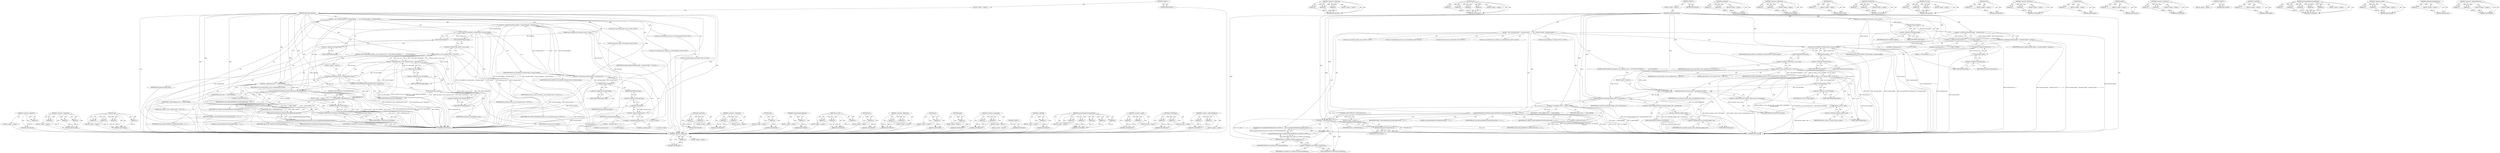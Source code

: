 digraph "&lt;operator&gt;.indirectFieldAccess" {
vulnerable_189 [label=<(METHOD,&lt;operator&gt;.addressOf)>];
vulnerable_190 [label=<(PARAM,p1)>];
vulnerable_191 [label=<(BLOCK,&lt;empty&gt;,&lt;empty&gt;)>];
vulnerable_192 [label=<(METHOD_RETURN,ANY)>];
vulnerable_135 [label=<(METHOD,&lt;operator&gt;.conditional)>];
vulnerable_136 [label=<(PARAM,p1)>];
vulnerable_137 [label=<(PARAM,p2)>];
vulnerable_138 [label=<(PARAM,p3)>];
vulnerable_139 [label=<(BLOCK,&lt;empty&gt;,&lt;empty&gt;)>];
vulnerable_140 [label=<(METHOD_RETURN,ANY)>];
vulnerable_160 [label=<(METHOD,span)>];
vulnerable_161 [label=<(PARAM,p1)>];
vulnerable_162 [label=<(PARAM,p2)>];
vulnerable_163 [label=<(PARAM,p3)>];
vulnerable_164 [label=<(PARAM,p4)>];
vulnerable_165 [label=<(BLOCK,&lt;empty&gt;,&lt;empty&gt;)>];
vulnerable_166 [label=<(METHOD_RETURN,ANY)>];
vulnerable_6 [label=<(METHOD,&lt;global&gt;)<SUB>1</SUB>>];
vulnerable_7 [label=<(BLOCK,&lt;empty&gt;,&lt;empty&gt;)<SUB>1</SUB>>];
vulnerable_8 [label=<(METHOD,SimilarToTopDomains)<SUB>1</SUB>>];
vulnerable_9 [label="<(PARAM,base::StringPiece16 hostname)<SUB>1</SUB>>"];
vulnerable_10 [label=<(BLOCK,{
  size_t hostname_length = hostname.length() ...,{
  size_t hostname_length = hostname.length() ...)<SUB>1</SUB>>];
vulnerable_11 [label="<(LOCAL,size_t hostname_length: size_t)<SUB>2</SUB>>"];
vulnerable_12 [label=<(&lt;operator&gt;.assignment,hostname_length = hostname.length() - (hostname...)<SUB>2</SUB>>];
vulnerable_13 [label=<(IDENTIFIER,hostname_length,hostname_length = hostname.length() - (hostname...)<SUB>2</SUB>>];
vulnerable_14 [label=<(&lt;operator&gt;.subtraction,hostname.length() - (hostname.back() == '.' ? 1...)<SUB>2</SUB>>];
vulnerable_15 [label=<(length,hostname.length())<SUB>2</SUB>>];
vulnerable_16 [label=<(&lt;operator&gt;.fieldAccess,hostname.length)<SUB>2</SUB>>];
vulnerable_17 [label=<(IDENTIFIER,hostname,hostname.length())<SUB>2</SUB>>];
vulnerable_18 [label=<(FIELD_IDENTIFIER,length,length)<SUB>2</SUB>>];
vulnerable_19 [label="<(&lt;operator&gt;.conditional,hostname.back() == '.' ? 1 : 0)<SUB>2</SUB>>"];
vulnerable_20 [label=<(&lt;operator&gt;.equals,hostname.back() == '.')<SUB>2</SUB>>];
vulnerable_21 [label=<(back,hostname.back())<SUB>2</SUB>>];
vulnerable_22 [label=<(&lt;operator&gt;.fieldAccess,hostname.back)<SUB>2</SUB>>];
vulnerable_23 [label=<(IDENTIFIER,hostname,hostname.back())<SUB>2</SUB>>];
vulnerable_24 [label=<(FIELD_IDENTIFIER,back,back)<SUB>2</SUB>>];
vulnerable_25 [label=<(LITERAL,'.',hostname.back() == '.')<SUB>2</SUB>>];
vulnerable_26 [label="<(LITERAL,1,hostname.back() == '.' ? 1 : 0)<SUB>2</SUB>>"];
vulnerable_27 [label="<(LITERAL,0,hostname.back() == '.' ? 1 : 0)<SUB>2</SUB>>"];
vulnerable_28 [label="<(LOCAL,icu.UnicodeString ustr_host: icu.UnicodeString)<SUB>3</SUB>>"];
vulnerable_29 [label=<(ustr_host,ustr_host(FALSE, hostname.data(), hostname_length))<SUB>3</SUB>>];
vulnerable_30 [label=<(IDENTIFIER,FALSE,ustr_host(FALSE, hostname.data(), hostname_length))<SUB>3</SUB>>];
vulnerable_31 [label=<(data,hostname.data())<SUB>3</SUB>>];
vulnerable_32 [label=<(&lt;operator&gt;.fieldAccess,hostname.data)<SUB>3</SUB>>];
vulnerable_33 [label=<(IDENTIFIER,hostname,hostname.data())<SUB>3</SUB>>];
vulnerable_34 [label=<(FIELD_IDENTIFIER,data,data)<SUB>3</SUB>>];
vulnerable_35 [label=<(IDENTIFIER,hostname_length,ustr_host(FALSE, hostname.data(), hostname_length))<SUB>3</SUB>>];
vulnerable_36 [label=<(CONTROL_STRUCTURE,IF,if (lgc_letters_n_ascii_.span(ustr_host, 0, USET_SPAN_CONTAINED) ==
       ustr_host.length()))<SUB>4</SUB>>];
vulnerable_37 [label=<(&lt;operator&gt;.equals,lgc_letters_n_ascii_.span(ustr_host, 0, USET_SP...)<SUB>4</SUB>>];
vulnerable_38 [label=<(span,lgc_letters_n_ascii_.span(ustr_host, 0, USET_SP...)<SUB>4</SUB>>];
vulnerable_39 [label=<(&lt;operator&gt;.fieldAccess,lgc_letters_n_ascii_.span)<SUB>4</SUB>>];
vulnerable_40 [label=<(IDENTIFIER,lgc_letters_n_ascii_,lgc_letters_n_ascii_.span(ustr_host, 0, USET_SP...)<SUB>4</SUB>>];
vulnerable_41 [label=<(FIELD_IDENTIFIER,span,span)<SUB>4</SUB>>];
vulnerable_42 [label=<(IDENTIFIER,ustr_host,lgc_letters_n_ascii_.span(ustr_host, 0, USET_SP...)<SUB>4</SUB>>];
vulnerable_43 [label=<(LITERAL,0,lgc_letters_n_ascii_.span(ustr_host, 0, USET_SP...)<SUB>4</SUB>>];
vulnerable_44 [label=<(IDENTIFIER,USET_SPAN_CONTAINED,lgc_letters_n_ascii_.span(ustr_host, 0, USET_SP...)<SUB>4</SUB>>];
vulnerable_45 [label=<(length,ustr_host.length())<SUB>5</SUB>>];
vulnerable_46 [label=<(&lt;operator&gt;.fieldAccess,ustr_host.length)<SUB>5</SUB>>];
vulnerable_47 [label=<(IDENTIFIER,ustr_host,ustr_host.length())<SUB>5</SUB>>];
vulnerable_48 [label=<(FIELD_IDENTIFIER,length,length)<SUB>5</SUB>>];
vulnerable_49 [label=<(BLOCK,&lt;empty&gt;,&lt;empty&gt;)<SUB>6</SUB>>];
vulnerable_50 [label=<(transliterate,transliterator_.get()-&gt;transliterate(ustr_host))<SUB>6</SUB>>];
vulnerable_51 [label=<(&lt;operator&gt;.indirectFieldAccess,transliterator_.get()-&gt;transliterate)<SUB>6</SUB>>];
vulnerable_52 [label=<(get,transliterator_.get())<SUB>6</SUB>>];
vulnerable_53 [label=<(&lt;operator&gt;.fieldAccess,transliterator_.get)<SUB>6</SUB>>];
vulnerable_54 [label=<(IDENTIFIER,transliterator_,transliterator_.get())<SUB>6</SUB>>];
vulnerable_55 [label=<(FIELD_IDENTIFIER,get,get)<SUB>6</SUB>>];
vulnerable_56 [label=<(FIELD_IDENTIFIER,transliterate,transliterate)<SUB>6</SUB>>];
vulnerable_57 [label=<(IDENTIFIER,ustr_host,transliterator_.get()-&gt;transliterate(ustr_host))<SUB>6</SUB>>];
vulnerable_58 [label="<(LOCAL,UErrorCode status: UErrorCode)<SUB>8</SUB>>"];
vulnerable_59 [label=<(&lt;operator&gt;.assignment,status = U_ZERO_ERROR)<SUB>8</SUB>>];
vulnerable_60 [label=<(IDENTIFIER,status,status = U_ZERO_ERROR)<SUB>8</SUB>>];
vulnerable_61 [label=<(IDENTIFIER,U_ZERO_ERROR,status = U_ZERO_ERROR)<SUB>8</SUB>>];
vulnerable_62 [label="<(LOCAL,icu.UnicodeString ustr_skeleton: icu.UnicodeString)<SUB>9</SUB>>"];
vulnerable_63 [label=<(uspoof_getSkeletonUnicodeString,uspoof_getSkeletonUnicodeString(checker_, 0, us...)<SUB>10</SUB>>];
vulnerable_64 [label=<(IDENTIFIER,checker_,uspoof_getSkeletonUnicodeString(checker_, 0, us...)<SUB>10</SUB>>];
vulnerable_65 [label=<(LITERAL,0,uspoof_getSkeletonUnicodeString(checker_, 0, us...)<SUB>10</SUB>>];
vulnerable_66 [label=<(IDENTIFIER,ustr_host,uspoof_getSkeletonUnicodeString(checker_, 0, us...)<SUB>10</SUB>>];
vulnerable_67 [label=<(IDENTIFIER,ustr_skeleton,uspoof_getSkeletonUnicodeString(checker_, 0, us...)<SUB>10</SUB>>];
vulnerable_68 [label=<(&lt;operator&gt;.addressOf,&amp;status)<SUB>11</SUB>>];
vulnerable_69 [label=<(IDENTIFIER,status,uspoof_getSkeletonUnicodeString(checker_, 0, us...)<SUB>11</SUB>>];
vulnerable_70 [label=<(CONTROL_STRUCTURE,IF,if (U_FAILURE(status)))<SUB>12</SUB>>];
vulnerable_71 [label=<(U_FAILURE,U_FAILURE(status))<SUB>12</SUB>>];
vulnerable_72 [label=<(IDENTIFIER,status,U_FAILURE(status))<SUB>12</SUB>>];
vulnerable_73 [label=<(BLOCK,&lt;empty&gt;,&lt;empty&gt;)<SUB>13</SUB>>];
vulnerable_74 [label=<(RETURN,return false;,return false;)<SUB>13</SUB>>];
vulnerable_75 [label=<(LITERAL,false,return false;)<SUB>13</SUB>>];
vulnerable_76 [label="<(LOCAL,std.string skeleton: std.string)<SUB>14</SUB>>"];
vulnerable_77 [label=<(toUTF8String,ustr_skeleton.toUTF8String(skeleton))<SUB>15</SUB>>];
vulnerable_78 [label=<(&lt;operator&gt;.fieldAccess,ustr_skeleton.toUTF8String)<SUB>15</SUB>>];
vulnerable_79 [label=<(IDENTIFIER,ustr_skeleton,ustr_skeleton.toUTF8String(skeleton))<SUB>15</SUB>>];
vulnerable_80 [label=<(FIELD_IDENTIFIER,toUTF8String,toUTF8String)<SUB>15</SUB>>];
vulnerable_81 [label=<(IDENTIFIER,skeleton,ustr_skeleton.toUTF8String(skeleton))<SUB>15</SUB>>];
vulnerable_82 [label=<(RETURN,return LookupMatchInTopDomains(skeleton);,return LookupMatchInTopDomains(skeleton);)<SUB>16</SUB>>];
vulnerable_83 [label=<(LookupMatchInTopDomains,LookupMatchInTopDomains(skeleton))<SUB>16</SUB>>];
vulnerable_84 [label=<(IDENTIFIER,skeleton,LookupMatchInTopDomains(skeleton))<SUB>16</SUB>>];
vulnerable_85 [label=<(METHOD_RETURN,bool)<SUB>1</SUB>>];
vulnerable_87 [label=<(METHOD_RETURN,ANY)<SUB>1</SUB>>];
vulnerable_167 [label=<(METHOD,transliterate)>];
vulnerable_168 [label=<(PARAM,p1)>];
vulnerable_169 [label=<(PARAM,p2)>];
vulnerable_170 [label=<(BLOCK,&lt;empty&gt;,&lt;empty&gt;)>];
vulnerable_171 [label=<(METHOD_RETURN,ANY)>];
vulnerable_121 [label=<(METHOD,&lt;operator&gt;.subtraction)>];
vulnerable_122 [label=<(PARAM,p1)>];
vulnerable_123 [label=<(PARAM,p2)>];
vulnerable_124 [label=<(BLOCK,&lt;empty&gt;,&lt;empty&gt;)>];
vulnerable_125 [label=<(METHOD_RETURN,ANY)>];
vulnerable_156 [label=<(METHOD,data)>];
vulnerable_157 [label=<(PARAM,p1)>];
vulnerable_158 [label=<(BLOCK,&lt;empty&gt;,&lt;empty&gt;)>];
vulnerable_159 [label=<(METHOD_RETURN,ANY)>];
vulnerable_202 [label=<(METHOD,LookupMatchInTopDomains)>];
vulnerable_203 [label=<(PARAM,p1)>];
vulnerable_204 [label=<(BLOCK,&lt;empty&gt;,&lt;empty&gt;)>];
vulnerable_205 [label=<(METHOD_RETURN,ANY)>];
vulnerable_150 [label=<(METHOD,ustr_host)>];
vulnerable_151 [label=<(PARAM,p1)>];
vulnerable_152 [label=<(PARAM,p2)>];
vulnerable_153 [label=<(PARAM,p3)>];
vulnerable_154 [label=<(BLOCK,&lt;empty&gt;,&lt;empty&gt;)>];
vulnerable_155 [label=<(METHOD_RETURN,ANY)>];
vulnerable_146 [label=<(METHOD,back)>];
vulnerable_147 [label=<(PARAM,p1)>];
vulnerable_148 [label=<(BLOCK,&lt;empty&gt;,&lt;empty&gt;)>];
vulnerable_149 [label=<(METHOD_RETURN,ANY)>];
vulnerable_130 [label=<(METHOD,&lt;operator&gt;.fieldAccess)>];
vulnerable_131 [label=<(PARAM,p1)>];
vulnerable_132 [label=<(PARAM,p2)>];
vulnerable_133 [label=<(BLOCK,&lt;empty&gt;,&lt;empty&gt;)>];
vulnerable_134 [label=<(METHOD_RETURN,ANY)>];
vulnerable_177 [label=<(METHOD,get)>];
vulnerable_178 [label=<(PARAM,p1)>];
vulnerable_179 [label=<(BLOCK,&lt;empty&gt;,&lt;empty&gt;)>];
vulnerable_180 [label=<(METHOD_RETURN,ANY)>];
vulnerable_126 [label=<(METHOD,length)>];
vulnerable_127 [label=<(PARAM,p1)>];
vulnerable_128 [label=<(BLOCK,&lt;empty&gt;,&lt;empty&gt;)>];
vulnerable_129 [label=<(METHOD_RETURN,ANY)>];
vulnerable_116 [label=<(METHOD,&lt;operator&gt;.assignment)>];
vulnerable_117 [label=<(PARAM,p1)>];
vulnerable_118 [label=<(PARAM,p2)>];
vulnerable_119 [label=<(BLOCK,&lt;empty&gt;,&lt;empty&gt;)>];
vulnerable_120 [label=<(METHOD_RETURN,ANY)>];
vulnerable_110 [label=<(METHOD,&lt;global&gt;)<SUB>1</SUB>>];
vulnerable_111 [label=<(BLOCK,&lt;empty&gt;,&lt;empty&gt;)>];
vulnerable_112 [label=<(METHOD_RETURN,ANY)>];
vulnerable_193 [label=<(METHOD,U_FAILURE)>];
vulnerable_194 [label=<(PARAM,p1)>];
vulnerable_195 [label=<(BLOCK,&lt;empty&gt;,&lt;empty&gt;)>];
vulnerable_196 [label=<(METHOD_RETURN,ANY)>];
vulnerable_181 [label=<(METHOD,uspoof_getSkeletonUnicodeString)>];
vulnerable_182 [label=<(PARAM,p1)>];
vulnerable_183 [label=<(PARAM,p2)>];
vulnerable_184 [label=<(PARAM,p3)>];
vulnerable_185 [label=<(PARAM,p4)>];
vulnerable_186 [label=<(PARAM,p5)>];
vulnerable_187 [label=<(BLOCK,&lt;empty&gt;,&lt;empty&gt;)>];
vulnerable_188 [label=<(METHOD_RETURN,ANY)>];
vulnerable_141 [label=<(METHOD,&lt;operator&gt;.equals)>];
vulnerable_142 [label=<(PARAM,p1)>];
vulnerable_143 [label=<(PARAM,p2)>];
vulnerable_144 [label=<(BLOCK,&lt;empty&gt;,&lt;empty&gt;)>];
vulnerable_145 [label=<(METHOD_RETURN,ANY)>];
vulnerable_197 [label=<(METHOD,toUTF8String)>];
vulnerable_198 [label=<(PARAM,p1)>];
vulnerable_199 [label=<(PARAM,p2)>];
vulnerable_200 [label=<(BLOCK,&lt;empty&gt;,&lt;empty&gt;)>];
vulnerable_201 [label=<(METHOD_RETURN,ANY)>];
vulnerable_172 [label=<(METHOD,&lt;operator&gt;.indirectFieldAccess)>];
vulnerable_173 [label=<(PARAM,p1)>];
vulnerable_174 [label=<(PARAM,p2)>];
vulnerable_175 [label=<(BLOCK,&lt;empty&gt;,&lt;empty&gt;)>];
vulnerable_176 [label=<(METHOD_RETURN,ANY)>];
fixed_196 [label=<(METHOD,&lt;operator&gt;.addressOf)>];
fixed_197 [label=<(PARAM,p1)>];
fixed_198 [label=<(BLOCK,&lt;empty&gt;,&lt;empty&gt;)>];
fixed_199 [label=<(METHOD_RETURN,ANY)>];
fixed_142 [label=<(METHOD,&lt;operator&gt;.conditional)>];
fixed_143 [label=<(PARAM,p1)>];
fixed_144 [label=<(PARAM,p2)>];
fixed_145 [label=<(PARAM,p3)>];
fixed_146 [label=<(BLOCK,&lt;empty&gt;,&lt;empty&gt;)>];
fixed_147 [label=<(METHOD_RETURN,ANY)>];
fixed_167 [label=<(METHOD,span)>];
fixed_168 [label=<(PARAM,p1)>];
fixed_169 [label=<(PARAM,p2)>];
fixed_170 [label=<(PARAM,p3)>];
fixed_171 [label=<(PARAM,p4)>];
fixed_172 [label=<(BLOCK,&lt;empty&gt;,&lt;empty&gt;)>];
fixed_173 [label=<(METHOD_RETURN,ANY)>];
fixed_6 [label=<(METHOD,&lt;global&gt;)<SUB>1</SUB>>];
fixed_7 [label=<(BLOCK,&lt;empty&gt;,&lt;empty&gt;)<SUB>1</SUB>>];
fixed_8 [label=<(METHOD,SimilarToTopDomains)<SUB>1</SUB>>];
fixed_9 [label="<(PARAM,base::StringPiece16 hostname)<SUB>1</SUB>>"];
fixed_10 [label=<(BLOCK,{
  size_t hostname_length = hostname.length() ...,{
  size_t hostname_length = hostname.length() ...)<SUB>1</SUB>>];
fixed_11 [label="<(LOCAL,size_t hostname_length: size_t)<SUB>2</SUB>>"];
fixed_12 [label=<(&lt;operator&gt;.assignment,hostname_length = hostname.length() - (hostname...)<SUB>2</SUB>>];
fixed_13 [label=<(IDENTIFIER,hostname_length,hostname_length = hostname.length() - (hostname...)<SUB>2</SUB>>];
fixed_14 [label=<(&lt;operator&gt;.subtraction,hostname.length() - (hostname.back() == '.' ? 1...)<SUB>2</SUB>>];
fixed_15 [label=<(length,hostname.length())<SUB>2</SUB>>];
fixed_16 [label=<(&lt;operator&gt;.fieldAccess,hostname.length)<SUB>2</SUB>>];
fixed_17 [label=<(IDENTIFIER,hostname,hostname.length())<SUB>2</SUB>>];
fixed_18 [label=<(FIELD_IDENTIFIER,length,length)<SUB>2</SUB>>];
fixed_19 [label="<(&lt;operator&gt;.conditional,hostname.back() == '.' ? 1 : 0)<SUB>2</SUB>>"];
fixed_20 [label=<(&lt;operator&gt;.equals,hostname.back() == '.')<SUB>2</SUB>>];
fixed_21 [label=<(back,hostname.back())<SUB>2</SUB>>];
fixed_22 [label=<(&lt;operator&gt;.fieldAccess,hostname.back)<SUB>2</SUB>>];
fixed_23 [label=<(IDENTIFIER,hostname,hostname.back())<SUB>2</SUB>>];
fixed_24 [label=<(FIELD_IDENTIFIER,back,back)<SUB>2</SUB>>];
fixed_25 [label=<(LITERAL,'.',hostname.back() == '.')<SUB>2</SUB>>];
fixed_26 [label="<(LITERAL,1,hostname.back() == '.' ? 1 : 0)<SUB>2</SUB>>"];
fixed_27 [label="<(LITERAL,0,hostname.back() == '.' ? 1 : 0)<SUB>2</SUB>>"];
fixed_28 [label="<(LOCAL,icu.UnicodeString ustr_host: icu.UnicodeString)<SUB>3</SUB>>"];
fixed_29 [label=<(ustr_host,ustr_host(FALSE, hostname.data(), hostname_length))<SUB>3</SUB>>];
fixed_30 [label=<(IDENTIFIER,FALSE,ustr_host(FALSE, hostname.data(), hostname_length))<SUB>3</SUB>>];
fixed_31 [label=<(data,hostname.data())<SUB>3</SUB>>];
fixed_32 [label=<(&lt;operator&gt;.fieldAccess,hostname.data)<SUB>3</SUB>>];
fixed_33 [label=<(IDENTIFIER,hostname,hostname.data())<SUB>3</SUB>>];
fixed_34 [label=<(FIELD_IDENTIFIER,data,data)<SUB>3</SUB>>];
fixed_35 [label=<(IDENTIFIER,hostname_length,ustr_host(FALSE, hostname.data(), hostname_length))<SUB>3</SUB>>];
fixed_36 [label=<(CONTROL_STRUCTURE,IF,if (lgc_letters_n_ascii_.span(ustr_host, 0, USET_SPAN_CONTAINED) ==
       ustr_host.length()))<SUB>4</SUB>>];
fixed_37 [label=<(&lt;operator&gt;.equals,lgc_letters_n_ascii_.span(ustr_host, 0, USET_SP...)<SUB>4</SUB>>];
fixed_38 [label=<(span,lgc_letters_n_ascii_.span(ustr_host, 0, USET_SP...)<SUB>4</SUB>>];
fixed_39 [label=<(&lt;operator&gt;.fieldAccess,lgc_letters_n_ascii_.span)<SUB>4</SUB>>];
fixed_40 [label=<(IDENTIFIER,lgc_letters_n_ascii_,lgc_letters_n_ascii_.span(ustr_host, 0, USET_SP...)<SUB>4</SUB>>];
fixed_41 [label=<(FIELD_IDENTIFIER,span,span)<SUB>4</SUB>>];
fixed_42 [label=<(IDENTIFIER,ustr_host,lgc_letters_n_ascii_.span(ustr_host, 0, USET_SP...)<SUB>4</SUB>>];
fixed_43 [label=<(LITERAL,0,lgc_letters_n_ascii_.span(ustr_host, 0, USET_SP...)<SUB>4</SUB>>];
fixed_44 [label=<(IDENTIFIER,USET_SPAN_CONTAINED,lgc_letters_n_ascii_.span(ustr_host, 0, USET_SP...)<SUB>4</SUB>>];
fixed_45 [label=<(length,ustr_host.length())<SUB>5</SUB>>];
fixed_46 [label=<(&lt;operator&gt;.fieldAccess,ustr_host.length)<SUB>5</SUB>>];
fixed_47 [label=<(IDENTIFIER,ustr_host,ustr_host.length())<SUB>5</SUB>>];
fixed_48 [label=<(FIELD_IDENTIFIER,length,length)<SUB>5</SUB>>];
fixed_49 [label=<(BLOCK,&lt;empty&gt;,&lt;empty&gt;)<SUB>6</SUB>>];
fixed_50 [label=<(transliterate,diacritic_remover_.get()-&gt;transliterate(ustr_host))<SUB>6</SUB>>];
fixed_51 [label=<(&lt;operator&gt;.indirectFieldAccess,diacritic_remover_.get()-&gt;transliterate)<SUB>6</SUB>>];
fixed_52 [label=<(get,diacritic_remover_.get())<SUB>6</SUB>>];
fixed_53 [label=<(&lt;operator&gt;.fieldAccess,diacritic_remover_.get)<SUB>6</SUB>>];
fixed_54 [label=<(IDENTIFIER,diacritic_remover_,diacritic_remover_.get())<SUB>6</SUB>>];
fixed_55 [label=<(FIELD_IDENTIFIER,get,get)<SUB>6</SUB>>];
fixed_56 [label=<(FIELD_IDENTIFIER,transliterate,transliterate)<SUB>6</SUB>>];
fixed_57 [label=<(IDENTIFIER,ustr_host,diacritic_remover_.get()-&gt;transliterate(ustr_host))<SUB>6</SUB>>];
fixed_58 [label=<(transliterate,extra_confusable_mapper_.get()-&gt;transliterate(u...)<SUB>7</SUB>>];
fixed_59 [label=<(&lt;operator&gt;.indirectFieldAccess,extra_confusable_mapper_.get()-&gt;transliterate)<SUB>7</SUB>>];
fixed_60 [label=<(get,extra_confusable_mapper_.get())<SUB>7</SUB>>];
fixed_61 [label=<(&lt;operator&gt;.fieldAccess,extra_confusable_mapper_.get)<SUB>7</SUB>>];
fixed_62 [label=<(IDENTIFIER,extra_confusable_mapper_,extra_confusable_mapper_.get())<SUB>7</SUB>>];
fixed_63 [label=<(FIELD_IDENTIFIER,get,get)<SUB>7</SUB>>];
fixed_64 [label=<(FIELD_IDENTIFIER,transliterate,transliterate)<SUB>7</SUB>>];
fixed_65 [label=<(IDENTIFIER,ustr_host,extra_confusable_mapper_.get()-&gt;transliterate(u...)<SUB>7</SUB>>];
fixed_66 [label="<(LOCAL,UErrorCode status: UErrorCode)<SUB>9</SUB>>"];
fixed_67 [label=<(&lt;operator&gt;.assignment,status = U_ZERO_ERROR)<SUB>9</SUB>>];
fixed_68 [label=<(IDENTIFIER,status,status = U_ZERO_ERROR)<SUB>9</SUB>>];
fixed_69 [label=<(IDENTIFIER,U_ZERO_ERROR,status = U_ZERO_ERROR)<SUB>9</SUB>>];
fixed_70 [label="<(LOCAL,icu.UnicodeString ustr_skeleton: icu.UnicodeString)<SUB>10</SUB>>"];
fixed_71 [label=<(uspoof_getSkeletonUnicodeString,uspoof_getSkeletonUnicodeString(checker_, 0, us...)<SUB>11</SUB>>];
fixed_72 [label=<(IDENTIFIER,checker_,uspoof_getSkeletonUnicodeString(checker_, 0, us...)<SUB>11</SUB>>];
fixed_73 [label=<(LITERAL,0,uspoof_getSkeletonUnicodeString(checker_, 0, us...)<SUB>11</SUB>>];
fixed_74 [label=<(IDENTIFIER,ustr_host,uspoof_getSkeletonUnicodeString(checker_, 0, us...)<SUB>11</SUB>>];
fixed_75 [label=<(IDENTIFIER,ustr_skeleton,uspoof_getSkeletonUnicodeString(checker_, 0, us...)<SUB>11</SUB>>];
fixed_76 [label=<(&lt;operator&gt;.addressOf,&amp;status)<SUB>12</SUB>>];
fixed_77 [label=<(IDENTIFIER,status,uspoof_getSkeletonUnicodeString(checker_, 0, us...)<SUB>12</SUB>>];
fixed_78 [label=<(CONTROL_STRUCTURE,IF,if (U_FAILURE(status)))<SUB>13</SUB>>];
fixed_79 [label=<(U_FAILURE,U_FAILURE(status))<SUB>13</SUB>>];
fixed_80 [label=<(IDENTIFIER,status,U_FAILURE(status))<SUB>13</SUB>>];
fixed_81 [label=<(BLOCK,&lt;empty&gt;,&lt;empty&gt;)<SUB>14</SUB>>];
fixed_82 [label=<(RETURN,return false;,return false;)<SUB>14</SUB>>];
fixed_83 [label=<(LITERAL,false,return false;)<SUB>14</SUB>>];
fixed_84 [label="<(LOCAL,std.string skeleton: std.string)<SUB>15</SUB>>"];
fixed_85 [label=<(RETURN,return LookupMatchInTopDomains(ustr_skeleton.to...,return LookupMatchInTopDomains(ustr_skeleton.to...)<SUB>16</SUB>>];
fixed_86 [label=<(LookupMatchInTopDomains,LookupMatchInTopDomains(ustr_skeleton.toUTF8Str...)<SUB>16</SUB>>];
fixed_87 [label=<(toUTF8String,ustr_skeleton.toUTF8String(skeleton))<SUB>16</SUB>>];
fixed_88 [label=<(&lt;operator&gt;.fieldAccess,ustr_skeleton.toUTF8String)<SUB>16</SUB>>];
fixed_89 [label=<(IDENTIFIER,ustr_skeleton,ustr_skeleton.toUTF8String(skeleton))<SUB>16</SUB>>];
fixed_90 [label=<(FIELD_IDENTIFIER,toUTF8String,toUTF8String)<SUB>16</SUB>>];
fixed_91 [label=<(IDENTIFIER,skeleton,ustr_skeleton.toUTF8String(skeleton))<SUB>16</SUB>>];
fixed_92 [label=<(METHOD_RETURN,bool)<SUB>1</SUB>>];
fixed_94 [label=<(METHOD_RETURN,ANY)<SUB>1</SUB>>];
fixed_174 [label=<(METHOD,transliterate)>];
fixed_175 [label=<(PARAM,p1)>];
fixed_176 [label=<(PARAM,p2)>];
fixed_177 [label=<(BLOCK,&lt;empty&gt;,&lt;empty&gt;)>];
fixed_178 [label=<(METHOD_RETURN,ANY)>];
fixed_128 [label=<(METHOD,&lt;operator&gt;.subtraction)>];
fixed_129 [label=<(PARAM,p1)>];
fixed_130 [label=<(PARAM,p2)>];
fixed_131 [label=<(BLOCK,&lt;empty&gt;,&lt;empty&gt;)>];
fixed_132 [label=<(METHOD_RETURN,ANY)>];
fixed_163 [label=<(METHOD,data)>];
fixed_164 [label=<(PARAM,p1)>];
fixed_165 [label=<(BLOCK,&lt;empty&gt;,&lt;empty&gt;)>];
fixed_166 [label=<(METHOD_RETURN,ANY)>];
fixed_208 [label=<(METHOD,toUTF8String)>];
fixed_209 [label=<(PARAM,p1)>];
fixed_210 [label=<(PARAM,p2)>];
fixed_211 [label=<(BLOCK,&lt;empty&gt;,&lt;empty&gt;)>];
fixed_212 [label=<(METHOD_RETURN,ANY)>];
fixed_157 [label=<(METHOD,ustr_host)>];
fixed_158 [label=<(PARAM,p1)>];
fixed_159 [label=<(PARAM,p2)>];
fixed_160 [label=<(PARAM,p3)>];
fixed_161 [label=<(BLOCK,&lt;empty&gt;,&lt;empty&gt;)>];
fixed_162 [label=<(METHOD_RETURN,ANY)>];
fixed_153 [label=<(METHOD,back)>];
fixed_154 [label=<(PARAM,p1)>];
fixed_155 [label=<(BLOCK,&lt;empty&gt;,&lt;empty&gt;)>];
fixed_156 [label=<(METHOD_RETURN,ANY)>];
fixed_137 [label=<(METHOD,&lt;operator&gt;.fieldAccess)>];
fixed_138 [label=<(PARAM,p1)>];
fixed_139 [label=<(PARAM,p2)>];
fixed_140 [label=<(BLOCK,&lt;empty&gt;,&lt;empty&gt;)>];
fixed_141 [label=<(METHOD_RETURN,ANY)>];
fixed_184 [label=<(METHOD,get)>];
fixed_185 [label=<(PARAM,p1)>];
fixed_186 [label=<(BLOCK,&lt;empty&gt;,&lt;empty&gt;)>];
fixed_187 [label=<(METHOD_RETURN,ANY)>];
fixed_133 [label=<(METHOD,length)>];
fixed_134 [label=<(PARAM,p1)>];
fixed_135 [label=<(BLOCK,&lt;empty&gt;,&lt;empty&gt;)>];
fixed_136 [label=<(METHOD_RETURN,ANY)>];
fixed_123 [label=<(METHOD,&lt;operator&gt;.assignment)>];
fixed_124 [label=<(PARAM,p1)>];
fixed_125 [label=<(PARAM,p2)>];
fixed_126 [label=<(BLOCK,&lt;empty&gt;,&lt;empty&gt;)>];
fixed_127 [label=<(METHOD_RETURN,ANY)>];
fixed_117 [label=<(METHOD,&lt;global&gt;)<SUB>1</SUB>>];
fixed_118 [label=<(BLOCK,&lt;empty&gt;,&lt;empty&gt;)>];
fixed_119 [label=<(METHOD_RETURN,ANY)>];
fixed_200 [label=<(METHOD,U_FAILURE)>];
fixed_201 [label=<(PARAM,p1)>];
fixed_202 [label=<(BLOCK,&lt;empty&gt;,&lt;empty&gt;)>];
fixed_203 [label=<(METHOD_RETURN,ANY)>];
fixed_188 [label=<(METHOD,uspoof_getSkeletonUnicodeString)>];
fixed_189 [label=<(PARAM,p1)>];
fixed_190 [label=<(PARAM,p2)>];
fixed_191 [label=<(PARAM,p3)>];
fixed_192 [label=<(PARAM,p4)>];
fixed_193 [label=<(PARAM,p5)>];
fixed_194 [label=<(BLOCK,&lt;empty&gt;,&lt;empty&gt;)>];
fixed_195 [label=<(METHOD_RETURN,ANY)>];
fixed_148 [label=<(METHOD,&lt;operator&gt;.equals)>];
fixed_149 [label=<(PARAM,p1)>];
fixed_150 [label=<(PARAM,p2)>];
fixed_151 [label=<(BLOCK,&lt;empty&gt;,&lt;empty&gt;)>];
fixed_152 [label=<(METHOD_RETURN,ANY)>];
fixed_204 [label=<(METHOD,LookupMatchInTopDomains)>];
fixed_205 [label=<(PARAM,p1)>];
fixed_206 [label=<(BLOCK,&lt;empty&gt;,&lt;empty&gt;)>];
fixed_207 [label=<(METHOD_RETURN,ANY)>];
fixed_179 [label=<(METHOD,&lt;operator&gt;.indirectFieldAccess)>];
fixed_180 [label=<(PARAM,p1)>];
fixed_181 [label=<(PARAM,p2)>];
fixed_182 [label=<(BLOCK,&lt;empty&gt;,&lt;empty&gt;)>];
fixed_183 [label=<(METHOD_RETURN,ANY)>];
vulnerable_189 -> vulnerable_190  [key=0, label="AST: "];
vulnerable_189 -> vulnerable_190  [key=1, label="DDG: "];
vulnerable_189 -> vulnerable_191  [key=0, label="AST: "];
vulnerable_189 -> vulnerable_192  [key=0, label="AST: "];
vulnerable_189 -> vulnerable_192  [key=1, label="CFG: "];
vulnerable_190 -> vulnerable_192  [key=0, label="DDG: p1"];
vulnerable_191 -> fixed_196  [key=0];
vulnerable_192 -> fixed_196  [key=0];
vulnerable_135 -> vulnerable_136  [key=0, label="AST: "];
vulnerable_135 -> vulnerable_136  [key=1, label="DDG: "];
vulnerable_135 -> vulnerable_139  [key=0, label="AST: "];
vulnerable_135 -> vulnerable_137  [key=0, label="AST: "];
vulnerable_135 -> vulnerable_137  [key=1, label="DDG: "];
vulnerable_135 -> vulnerable_140  [key=0, label="AST: "];
vulnerable_135 -> vulnerable_140  [key=1, label="CFG: "];
vulnerable_135 -> vulnerable_138  [key=0, label="AST: "];
vulnerable_135 -> vulnerable_138  [key=1, label="DDG: "];
vulnerable_136 -> vulnerable_140  [key=0, label="DDG: p1"];
vulnerable_137 -> vulnerable_140  [key=0, label="DDG: p2"];
vulnerable_138 -> vulnerable_140  [key=0, label="DDG: p3"];
vulnerable_139 -> fixed_196  [key=0];
vulnerable_140 -> fixed_196  [key=0];
vulnerable_160 -> vulnerable_161  [key=0, label="AST: "];
vulnerable_160 -> vulnerable_161  [key=1, label="DDG: "];
vulnerable_160 -> vulnerable_165  [key=0, label="AST: "];
vulnerable_160 -> vulnerable_162  [key=0, label="AST: "];
vulnerable_160 -> vulnerable_162  [key=1, label="DDG: "];
vulnerable_160 -> vulnerable_166  [key=0, label="AST: "];
vulnerable_160 -> vulnerable_166  [key=1, label="CFG: "];
vulnerable_160 -> vulnerable_163  [key=0, label="AST: "];
vulnerable_160 -> vulnerable_163  [key=1, label="DDG: "];
vulnerable_160 -> vulnerable_164  [key=0, label="AST: "];
vulnerable_160 -> vulnerable_164  [key=1, label="DDG: "];
vulnerable_161 -> vulnerable_166  [key=0, label="DDG: p1"];
vulnerable_162 -> vulnerable_166  [key=0, label="DDG: p2"];
vulnerable_163 -> vulnerable_166  [key=0, label="DDG: p3"];
vulnerable_164 -> vulnerable_166  [key=0, label="DDG: p4"];
vulnerable_165 -> fixed_196  [key=0];
vulnerable_166 -> fixed_196  [key=0];
vulnerable_6 -> vulnerable_7  [key=0, label="AST: "];
vulnerable_6 -> vulnerable_87  [key=0, label="AST: "];
vulnerable_6 -> vulnerable_87  [key=1, label="CFG: "];
vulnerable_7 -> vulnerable_8  [key=0, label="AST: "];
vulnerable_8 -> vulnerable_9  [key=0, label="AST: "];
vulnerable_8 -> vulnerable_9  [key=1, label="DDG: "];
vulnerable_8 -> vulnerable_10  [key=0, label="AST: "];
vulnerable_8 -> vulnerable_85  [key=0, label="AST: "];
vulnerable_8 -> vulnerable_18  [key=0, label="CFG: "];
vulnerable_8 -> vulnerable_59  [key=0, label="DDG: "];
vulnerable_8 -> vulnerable_29  [key=0, label="DDG: "];
vulnerable_8 -> vulnerable_63  [key=0, label="DDG: "];
vulnerable_8 -> vulnerable_77  [key=0, label="DDG: "];
vulnerable_8 -> vulnerable_14  [key=0, label="DDG: "];
vulnerable_8 -> vulnerable_71  [key=0, label="DDG: "];
vulnerable_8 -> vulnerable_74  [key=0, label="DDG: "];
vulnerable_8 -> vulnerable_83  [key=0, label="DDG: "];
vulnerable_8 -> vulnerable_19  [key=0, label="DDG: "];
vulnerable_8 -> vulnerable_38  [key=0, label="DDG: "];
vulnerable_8 -> vulnerable_50  [key=0, label="DDG: "];
vulnerable_8 -> vulnerable_75  [key=0, label="DDG: "];
vulnerable_8 -> vulnerable_20  [key=0, label="DDG: "];
vulnerable_9 -> vulnerable_85  [key=0, label="DDG: hostname"];
vulnerable_9 -> vulnerable_31  [key=0, label="DDG: hostname"];
vulnerable_9 -> vulnerable_15  [key=0, label="DDG: hostname"];
vulnerable_9 -> vulnerable_21  [key=0, label="DDG: hostname"];
vulnerable_10 -> vulnerable_11  [key=0, label="AST: "];
vulnerable_10 -> vulnerable_12  [key=0, label="AST: "];
vulnerable_10 -> vulnerable_28  [key=0, label="AST: "];
vulnerable_10 -> vulnerable_29  [key=0, label="AST: "];
vulnerable_10 -> vulnerable_36  [key=0, label="AST: "];
vulnerable_10 -> vulnerable_58  [key=0, label="AST: "];
vulnerable_10 -> vulnerable_59  [key=0, label="AST: "];
vulnerable_10 -> vulnerable_62  [key=0, label="AST: "];
vulnerable_10 -> vulnerable_63  [key=0, label="AST: "];
vulnerable_10 -> vulnerable_70  [key=0, label="AST: "];
vulnerable_10 -> vulnerable_76  [key=0, label="AST: "];
vulnerable_10 -> vulnerable_77  [key=0, label="AST: "];
vulnerable_10 -> vulnerable_82  [key=0, label="AST: "];
vulnerable_11 -> fixed_196  [key=0];
vulnerable_12 -> vulnerable_13  [key=0, label="AST: "];
vulnerable_12 -> vulnerable_14  [key=0, label="AST: "];
vulnerable_12 -> vulnerable_34  [key=0, label="CFG: "];
vulnerable_12 -> vulnerable_85  [key=0, label="DDG: hostname.length() - (hostname.back() == '.' ? 1 : 0)"];
vulnerable_12 -> vulnerable_85  [key=1, label="DDG: hostname_length = hostname.length() - (hostname.back() == '.' ? 1 : 0)"];
vulnerable_12 -> vulnerable_29  [key=0, label="DDG: hostname_length"];
vulnerable_13 -> fixed_196  [key=0];
vulnerable_14 -> vulnerable_15  [key=0, label="AST: "];
vulnerable_14 -> vulnerable_19  [key=0, label="AST: "];
vulnerable_14 -> vulnerable_12  [key=0, label="CFG: "];
vulnerable_14 -> vulnerable_12  [key=1, label="DDG: hostname.length()"];
vulnerable_14 -> vulnerable_12  [key=2, label="DDG: hostname.back() == '.' ? 1 : 0"];
vulnerable_14 -> vulnerable_85  [key=0, label="DDG: hostname.length()"];
vulnerable_14 -> vulnerable_85  [key=1, label="DDG: hostname.back() == '.' ? 1 : 0"];
vulnerable_15 -> vulnerable_16  [key=0, label="AST: "];
vulnerable_15 -> vulnerable_24  [key=0, label="CFG: "];
vulnerable_15 -> vulnerable_85  [key=0, label="DDG: hostname.length"];
vulnerable_15 -> vulnerable_14  [key=0, label="DDG: hostname.length"];
vulnerable_16 -> vulnerable_17  [key=0, label="AST: "];
vulnerable_16 -> vulnerable_18  [key=0, label="AST: "];
vulnerable_16 -> vulnerable_15  [key=0, label="CFG: "];
vulnerable_17 -> fixed_196  [key=0];
vulnerable_18 -> vulnerable_16  [key=0, label="CFG: "];
vulnerable_19 -> vulnerable_20  [key=0, label="AST: "];
vulnerable_19 -> vulnerable_26  [key=0, label="AST: "];
vulnerable_19 -> vulnerable_27  [key=0, label="AST: "];
vulnerable_19 -> vulnerable_14  [key=0, label="CFG: "];
vulnerable_19 -> vulnerable_85  [key=0, label="DDG: hostname.back() == '.'"];
vulnerable_20 -> vulnerable_21  [key=0, label="AST: "];
vulnerable_20 -> vulnerable_25  [key=0, label="AST: "];
vulnerable_20 -> vulnerable_19  [key=0, label="CFG: "];
vulnerable_20 -> vulnerable_85  [key=0, label="DDG: hostname.back()"];
vulnerable_21 -> vulnerable_22  [key=0, label="AST: "];
vulnerable_21 -> vulnerable_20  [key=0, label="CFG: "];
vulnerable_21 -> vulnerable_20  [key=1, label="DDG: hostname.back"];
vulnerable_21 -> vulnerable_85  [key=0, label="DDG: hostname.back"];
vulnerable_22 -> vulnerable_23  [key=0, label="AST: "];
vulnerable_22 -> vulnerable_24  [key=0, label="AST: "];
vulnerable_22 -> vulnerable_21  [key=0, label="CFG: "];
vulnerable_23 -> fixed_196  [key=0];
vulnerable_24 -> vulnerable_22  [key=0, label="CFG: "];
vulnerable_25 -> fixed_196  [key=0];
vulnerable_26 -> fixed_196  [key=0];
vulnerable_27 -> fixed_196  [key=0];
vulnerable_28 -> fixed_196  [key=0];
vulnerable_29 -> vulnerable_30  [key=0, label="AST: "];
vulnerable_29 -> vulnerable_31  [key=0, label="AST: "];
vulnerable_29 -> vulnerable_35  [key=0, label="AST: "];
vulnerable_29 -> vulnerable_41  [key=0, label="CFG: "];
vulnerable_29 -> vulnerable_85  [key=0, label="DDG: hostname.data()"];
vulnerable_29 -> vulnerable_85  [key=1, label="DDG: hostname_length"];
vulnerable_29 -> vulnerable_85  [key=2, label="DDG: ustr_host(FALSE, hostname.data(), hostname_length)"];
vulnerable_29 -> vulnerable_85  [key=3, label="DDG: FALSE"];
vulnerable_30 -> fixed_196  [key=0];
vulnerable_31 -> vulnerable_32  [key=0, label="AST: "];
vulnerable_31 -> vulnerable_29  [key=0, label="CFG: "];
vulnerable_31 -> vulnerable_29  [key=1, label="DDG: hostname.data"];
vulnerable_31 -> vulnerable_85  [key=0, label="DDG: hostname.data"];
vulnerable_32 -> vulnerable_33  [key=0, label="AST: "];
vulnerable_32 -> vulnerable_34  [key=0, label="AST: "];
vulnerable_32 -> vulnerable_31  [key=0, label="CFG: "];
vulnerable_33 -> fixed_196  [key=0];
vulnerable_34 -> vulnerable_32  [key=0, label="CFG: "];
vulnerable_35 -> fixed_196  [key=0];
vulnerable_36 -> vulnerable_37  [key=0, label="AST: "];
vulnerable_36 -> vulnerable_49  [key=0, label="AST: "];
vulnerable_37 -> vulnerable_38  [key=0, label="AST: "];
vulnerable_37 -> vulnerable_45  [key=0, label="AST: "];
vulnerable_37 -> vulnerable_55  [key=0, label="CFG: "];
vulnerable_37 -> vulnerable_55  [key=1, label="CDG: "];
vulnerable_37 -> vulnerable_59  [key=0, label="CFG: "];
vulnerable_37 -> vulnerable_85  [key=0, label="DDG: lgc_letters_n_ascii_.span(ustr_host, 0, USET_SPAN_CONTAINED)"];
vulnerable_37 -> vulnerable_85  [key=1, label="DDG: ustr_host.length()"];
vulnerable_37 -> vulnerable_85  [key=2, label="DDG: lgc_letters_n_ascii_.span(ustr_host, 0, USET_SPAN_CONTAINED) ==
       ustr_host.length()"];
vulnerable_37 -> vulnerable_50  [key=0, label="CDG: "];
vulnerable_37 -> vulnerable_51  [key=0, label="CDG: "];
vulnerable_37 -> vulnerable_52  [key=0, label="CDG: "];
vulnerable_37 -> vulnerable_53  [key=0, label="CDG: "];
vulnerable_37 -> vulnerable_56  [key=0, label="CDG: "];
vulnerable_38 -> vulnerable_39  [key=0, label="AST: "];
vulnerable_38 -> vulnerable_42  [key=0, label="AST: "];
vulnerable_38 -> vulnerable_43  [key=0, label="AST: "];
vulnerable_38 -> vulnerable_44  [key=0, label="AST: "];
vulnerable_38 -> vulnerable_48  [key=0, label="CFG: "];
vulnerable_38 -> vulnerable_85  [key=0, label="DDG: lgc_letters_n_ascii_.span"];
vulnerable_38 -> vulnerable_85  [key=1, label="DDG: USET_SPAN_CONTAINED"];
vulnerable_38 -> vulnerable_63  [key=0, label="DDG: ustr_host"];
vulnerable_38 -> vulnerable_37  [key=0, label="DDG: lgc_letters_n_ascii_.span"];
vulnerable_38 -> vulnerable_37  [key=1, label="DDG: ustr_host"];
vulnerable_38 -> vulnerable_37  [key=2, label="DDG: 0"];
vulnerable_38 -> vulnerable_37  [key=3, label="DDG: USET_SPAN_CONTAINED"];
vulnerable_38 -> vulnerable_45  [key=0, label="DDG: ustr_host"];
vulnerable_38 -> vulnerable_50  [key=0, label="DDG: ustr_host"];
vulnerable_39 -> vulnerable_40  [key=0, label="AST: "];
vulnerable_39 -> vulnerable_41  [key=0, label="AST: "];
vulnerable_39 -> vulnerable_38  [key=0, label="CFG: "];
vulnerable_40 -> fixed_196  [key=0];
vulnerable_41 -> vulnerable_39  [key=0, label="CFG: "];
vulnerable_42 -> fixed_196  [key=0];
vulnerable_43 -> fixed_196  [key=0];
vulnerable_44 -> fixed_196  [key=0];
vulnerable_45 -> vulnerable_46  [key=0, label="AST: "];
vulnerable_45 -> vulnerable_37  [key=0, label="CFG: "];
vulnerable_45 -> vulnerable_37  [key=1, label="DDG: ustr_host.length"];
vulnerable_45 -> vulnerable_63  [key=0, label="DDG: ustr_host.length"];
vulnerable_45 -> vulnerable_50  [key=0, label="DDG: ustr_host.length"];
vulnerable_46 -> vulnerable_47  [key=0, label="AST: "];
vulnerable_46 -> vulnerable_48  [key=0, label="AST: "];
vulnerable_46 -> vulnerable_45  [key=0, label="CFG: "];
vulnerable_47 -> fixed_196  [key=0];
vulnerable_48 -> vulnerable_46  [key=0, label="CFG: "];
vulnerable_49 -> vulnerable_50  [key=0, label="AST: "];
vulnerable_50 -> vulnerable_51  [key=0, label="AST: "];
vulnerable_50 -> vulnerable_57  [key=0, label="AST: "];
vulnerable_50 -> vulnerable_59  [key=0, label="CFG: "];
vulnerable_50 -> vulnerable_85  [key=0, label="DDG: transliterator_.get()-&gt;transliterate"];
vulnerable_50 -> vulnerable_85  [key=1, label="DDG: transliterator_.get()-&gt;transliterate(ustr_host)"];
vulnerable_50 -> vulnerable_63  [key=0, label="DDG: ustr_host"];
vulnerable_51 -> vulnerable_52  [key=0, label="AST: "];
vulnerable_51 -> vulnerable_56  [key=0, label="AST: "];
vulnerable_51 -> vulnerable_50  [key=0, label="CFG: "];
vulnerable_52 -> vulnerable_53  [key=0, label="AST: "];
vulnerable_52 -> vulnerable_56  [key=0, label="CFG: "];
vulnerable_52 -> vulnerable_85  [key=0, label="DDG: transliterator_.get"];
vulnerable_53 -> vulnerable_54  [key=0, label="AST: "];
vulnerable_53 -> vulnerable_55  [key=0, label="AST: "];
vulnerable_53 -> vulnerable_52  [key=0, label="CFG: "];
vulnerable_54 -> fixed_196  [key=0];
vulnerable_55 -> vulnerable_53  [key=0, label="CFG: "];
vulnerable_56 -> vulnerable_51  [key=0, label="CFG: "];
vulnerable_57 -> fixed_196  [key=0];
vulnerable_58 -> fixed_196  [key=0];
vulnerable_59 -> vulnerable_60  [key=0, label="AST: "];
vulnerable_59 -> vulnerable_61  [key=0, label="AST: "];
vulnerable_59 -> vulnerable_68  [key=0, label="CFG: "];
vulnerable_59 -> vulnerable_85  [key=0, label="DDG: status = U_ZERO_ERROR"];
vulnerable_59 -> vulnerable_85  [key=1, label="DDG: U_ZERO_ERROR"];
vulnerable_59 -> vulnerable_63  [key=0, label="DDG: status"];
vulnerable_59 -> vulnerable_71  [key=0, label="DDG: status"];
vulnerable_60 -> fixed_196  [key=0];
vulnerable_61 -> fixed_196  [key=0];
vulnerable_62 -> fixed_196  [key=0];
vulnerable_63 -> vulnerable_64  [key=0, label="AST: "];
vulnerable_63 -> vulnerable_65  [key=0, label="AST: "];
vulnerable_63 -> vulnerable_66  [key=0, label="AST: "];
vulnerable_63 -> vulnerable_67  [key=0, label="AST: "];
vulnerable_63 -> vulnerable_68  [key=0, label="AST: "];
vulnerable_63 -> vulnerable_71  [key=0, label="CFG: "];
vulnerable_63 -> vulnerable_71  [key=1, label="DDG: &amp;status"];
vulnerable_63 -> vulnerable_85  [key=0, label="DDG: ustr_host"];
vulnerable_63 -> vulnerable_85  [key=1, label="DDG: ustr_skeleton"];
vulnerable_63 -> vulnerable_85  [key=2, label="DDG: &amp;status"];
vulnerable_63 -> vulnerable_85  [key=3, label="DDG: uspoof_getSkeletonUnicodeString(checker_, 0, ustr_host, ustr_skeleton,
                                  &amp;status)"];
vulnerable_63 -> vulnerable_85  [key=4, label="DDG: checker_"];
vulnerable_63 -> vulnerable_77  [key=0, label="DDG: ustr_skeleton"];
vulnerable_64 -> fixed_196  [key=0];
vulnerable_65 -> fixed_196  [key=0];
vulnerable_66 -> fixed_196  [key=0];
vulnerable_67 -> fixed_196  [key=0];
vulnerable_68 -> vulnerable_69  [key=0, label="AST: "];
vulnerable_68 -> vulnerable_63  [key=0, label="CFG: "];
vulnerable_69 -> fixed_196  [key=0];
vulnerable_70 -> vulnerable_71  [key=0, label="AST: "];
vulnerable_70 -> vulnerable_73  [key=0, label="AST: "];
vulnerable_71 -> vulnerable_72  [key=0, label="AST: "];
vulnerable_71 -> vulnerable_74  [key=0, label="CFG: "];
vulnerable_71 -> vulnerable_74  [key=1, label="CDG: "];
vulnerable_71 -> vulnerable_80  [key=0, label="CFG: "];
vulnerable_71 -> vulnerable_80  [key=1, label="CDG: "];
vulnerable_71 -> vulnerable_85  [key=0, label="DDG: status"];
vulnerable_71 -> vulnerable_85  [key=1, label="DDG: U_FAILURE(status)"];
vulnerable_71 -> vulnerable_77  [key=0, label="CDG: "];
vulnerable_71 -> vulnerable_83  [key=0, label="CDG: "];
vulnerable_71 -> vulnerable_82  [key=0, label="CDG: "];
vulnerable_71 -> vulnerable_78  [key=0, label="CDG: "];
vulnerable_72 -> fixed_196  [key=0];
vulnerable_73 -> vulnerable_74  [key=0, label="AST: "];
vulnerable_74 -> vulnerable_75  [key=0, label="AST: "];
vulnerable_74 -> vulnerable_85  [key=0, label="CFG: "];
vulnerable_74 -> vulnerable_85  [key=1, label="DDG: &lt;RET&gt;"];
vulnerable_75 -> vulnerable_74  [key=0, label="DDG: false"];
vulnerable_76 -> fixed_196  [key=0];
vulnerable_77 -> vulnerable_78  [key=0, label="AST: "];
vulnerable_77 -> vulnerable_81  [key=0, label="AST: "];
vulnerable_77 -> vulnerable_83  [key=0, label="CFG: "];
vulnerable_77 -> vulnerable_83  [key=1, label="DDG: skeleton"];
vulnerable_78 -> vulnerable_79  [key=0, label="AST: "];
vulnerable_78 -> vulnerable_80  [key=0, label="AST: "];
vulnerable_78 -> vulnerable_77  [key=0, label="CFG: "];
vulnerable_79 -> fixed_196  [key=0];
vulnerable_80 -> vulnerable_78  [key=0, label="CFG: "];
vulnerable_81 -> fixed_196  [key=0];
vulnerable_82 -> vulnerable_83  [key=0, label="AST: "];
vulnerable_82 -> vulnerable_85  [key=0, label="CFG: "];
vulnerable_82 -> vulnerable_85  [key=1, label="DDG: &lt;RET&gt;"];
vulnerable_83 -> vulnerable_84  [key=0, label="AST: "];
vulnerable_83 -> vulnerable_82  [key=0, label="CFG: "];
vulnerable_83 -> vulnerable_82  [key=1, label="DDG: LookupMatchInTopDomains(skeleton)"];
vulnerable_84 -> fixed_196  [key=0];
vulnerable_85 -> fixed_196  [key=0];
vulnerable_87 -> fixed_196  [key=0];
vulnerable_167 -> vulnerable_168  [key=0, label="AST: "];
vulnerable_167 -> vulnerable_168  [key=1, label="DDG: "];
vulnerable_167 -> vulnerable_170  [key=0, label="AST: "];
vulnerable_167 -> vulnerable_169  [key=0, label="AST: "];
vulnerable_167 -> vulnerable_169  [key=1, label="DDG: "];
vulnerable_167 -> vulnerable_171  [key=0, label="AST: "];
vulnerable_167 -> vulnerable_171  [key=1, label="CFG: "];
vulnerable_168 -> vulnerable_171  [key=0, label="DDG: p1"];
vulnerable_169 -> vulnerable_171  [key=0, label="DDG: p2"];
vulnerable_170 -> fixed_196  [key=0];
vulnerable_171 -> fixed_196  [key=0];
vulnerable_121 -> vulnerable_122  [key=0, label="AST: "];
vulnerable_121 -> vulnerable_122  [key=1, label="DDG: "];
vulnerable_121 -> vulnerable_124  [key=0, label="AST: "];
vulnerable_121 -> vulnerable_123  [key=0, label="AST: "];
vulnerable_121 -> vulnerable_123  [key=1, label="DDG: "];
vulnerable_121 -> vulnerable_125  [key=0, label="AST: "];
vulnerable_121 -> vulnerable_125  [key=1, label="CFG: "];
vulnerable_122 -> vulnerable_125  [key=0, label="DDG: p1"];
vulnerable_123 -> vulnerable_125  [key=0, label="DDG: p2"];
vulnerable_124 -> fixed_196  [key=0];
vulnerable_125 -> fixed_196  [key=0];
vulnerable_156 -> vulnerable_157  [key=0, label="AST: "];
vulnerable_156 -> vulnerable_157  [key=1, label="DDG: "];
vulnerable_156 -> vulnerable_158  [key=0, label="AST: "];
vulnerable_156 -> vulnerable_159  [key=0, label="AST: "];
vulnerable_156 -> vulnerable_159  [key=1, label="CFG: "];
vulnerable_157 -> vulnerable_159  [key=0, label="DDG: p1"];
vulnerable_158 -> fixed_196  [key=0];
vulnerable_159 -> fixed_196  [key=0];
vulnerable_202 -> vulnerable_203  [key=0, label="AST: "];
vulnerable_202 -> vulnerable_203  [key=1, label="DDG: "];
vulnerable_202 -> vulnerable_204  [key=0, label="AST: "];
vulnerable_202 -> vulnerable_205  [key=0, label="AST: "];
vulnerable_202 -> vulnerable_205  [key=1, label="CFG: "];
vulnerable_203 -> vulnerable_205  [key=0, label="DDG: p1"];
vulnerable_204 -> fixed_196  [key=0];
vulnerable_205 -> fixed_196  [key=0];
vulnerable_150 -> vulnerable_151  [key=0, label="AST: "];
vulnerable_150 -> vulnerable_151  [key=1, label="DDG: "];
vulnerable_150 -> vulnerable_154  [key=0, label="AST: "];
vulnerable_150 -> vulnerable_152  [key=0, label="AST: "];
vulnerable_150 -> vulnerable_152  [key=1, label="DDG: "];
vulnerable_150 -> vulnerable_155  [key=0, label="AST: "];
vulnerable_150 -> vulnerable_155  [key=1, label="CFG: "];
vulnerable_150 -> vulnerable_153  [key=0, label="AST: "];
vulnerable_150 -> vulnerable_153  [key=1, label="DDG: "];
vulnerable_151 -> vulnerable_155  [key=0, label="DDG: p1"];
vulnerable_152 -> vulnerable_155  [key=0, label="DDG: p2"];
vulnerable_153 -> vulnerable_155  [key=0, label="DDG: p3"];
vulnerable_154 -> fixed_196  [key=0];
vulnerable_155 -> fixed_196  [key=0];
vulnerable_146 -> vulnerable_147  [key=0, label="AST: "];
vulnerable_146 -> vulnerable_147  [key=1, label="DDG: "];
vulnerable_146 -> vulnerable_148  [key=0, label="AST: "];
vulnerable_146 -> vulnerable_149  [key=0, label="AST: "];
vulnerable_146 -> vulnerable_149  [key=1, label="CFG: "];
vulnerable_147 -> vulnerable_149  [key=0, label="DDG: p1"];
vulnerable_148 -> fixed_196  [key=0];
vulnerable_149 -> fixed_196  [key=0];
vulnerable_130 -> vulnerable_131  [key=0, label="AST: "];
vulnerable_130 -> vulnerable_131  [key=1, label="DDG: "];
vulnerable_130 -> vulnerable_133  [key=0, label="AST: "];
vulnerable_130 -> vulnerable_132  [key=0, label="AST: "];
vulnerable_130 -> vulnerable_132  [key=1, label="DDG: "];
vulnerable_130 -> vulnerable_134  [key=0, label="AST: "];
vulnerable_130 -> vulnerable_134  [key=1, label="CFG: "];
vulnerable_131 -> vulnerable_134  [key=0, label="DDG: p1"];
vulnerable_132 -> vulnerable_134  [key=0, label="DDG: p2"];
vulnerable_133 -> fixed_196  [key=0];
vulnerable_134 -> fixed_196  [key=0];
vulnerable_177 -> vulnerable_178  [key=0, label="AST: "];
vulnerable_177 -> vulnerable_178  [key=1, label="DDG: "];
vulnerable_177 -> vulnerable_179  [key=0, label="AST: "];
vulnerable_177 -> vulnerable_180  [key=0, label="AST: "];
vulnerable_177 -> vulnerable_180  [key=1, label="CFG: "];
vulnerable_178 -> vulnerable_180  [key=0, label="DDG: p1"];
vulnerable_179 -> fixed_196  [key=0];
vulnerable_180 -> fixed_196  [key=0];
vulnerable_126 -> vulnerable_127  [key=0, label="AST: "];
vulnerable_126 -> vulnerable_127  [key=1, label="DDG: "];
vulnerable_126 -> vulnerable_128  [key=0, label="AST: "];
vulnerable_126 -> vulnerable_129  [key=0, label="AST: "];
vulnerable_126 -> vulnerable_129  [key=1, label="CFG: "];
vulnerable_127 -> vulnerable_129  [key=0, label="DDG: p1"];
vulnerable_128 -> fixed_196  [key=0];
vulnerable_129 -> fixed_196  [key=0];
vulnerable_116 -> vulnerable_117  [key=0, label="AST: "];
vulnerable_116 -> vulnerable_117  [key=1, label="DDG: "];
vulnerable_116 -> vulnerable_119  [key=0, label="AST: "];
vulnerable_116 -> vulnerable_118  [key=0, label="AST: "];
vulnerable_116 -> vulnerable_118  [key=1, label="DDG: "];
vulnerable_116 -> vulnerable_120  [key=0, label="AST: "];
vulnerable_116 -> vulnerable_120  [key=1, label="CFG: "];
vulnerable_117 -> vulnerable_120  [key=0, label="DDG: p1"];
vulnerable_118 -> vulnerable_120  [key=0, label="DDG: p2"];
vulnerable_119 -> fixed_196  [key=0];
vulnerable_120 -> fixed_196  [key=0];
vulnerable_110 -> vulnerable_111  [key=0, label="AST: "];
vulnerable_110 -> vulnerable_112  [key=0, label="AST: "];
vulnerable_110 -> vulnerable_112  [key=1, label="CFG: "];
vulnerable_111 -> fixed_196  [key=0];
vulnerable_112 -> fixed_196  [key=0];
vulnerable_193 -> vulnerable_194  [key=0, label="AST: "];
vulnerable_193 -> vulnerable_194  [key=1, label="DDG: "];
vulnerable_193 -> vulnerable_195  [key=0, label="AST: "];
vulnerable_193 -> vulnerable_196  [key=0, label="AST: "];
vulnerable_193 -> vulnerable_196  [key=1, label="CFG: "];
vulnerable_194 -> vulnerable_196  [key=0, label="DDG: p1"];
vulnerable_195 -> fixed_196  [key=0];
vulnerable_196 -> fixed_196  [key=0];
vulnerable_181 -> vulnerable_182  [key=0, label="AST: "];
vulnerable_181 -> vulnerable_182  [key=1, label="DDG: "];
vulnerable_181 -> vulnerable_187  [key=0, label="AST: "];
vulnerable_181 -> vulnerable_183  [key=0, label="AST: "];
vulnerable_181 -> vulnerable_183  [key=1, label="DDG: "];
vulnerable_181 -> vulnerable_188  [key=0, label="AST: "];
vulnerable_181 -> vulnerable_188  [key=1, label="CFG: "];
vulnerable_181 -> vulnerable_184  [key=0, label="AST: "];
vulnerable_181 -> vulnerable_184  [key=1, label="DDG: "];
vulnerable_181 -> vulnerable_185  [key=0, label="AST: "];
vulnerable_181 -> vulnerable_185  [key=1, label="DDG: "];
vulnerable_181 -> vulnerable_186  [key=0, label="AST: "];
vulnerable_181 -> vulnerable_186  [key=1, label="DDG: "];
vulnerable_182 -> vulnerable_188  [key=0, label="DDG: p1"];
vulnerable_183 -> vulnerable_188  [key=0, label="DDG: p2"];
vulnerable_184 -> vulnerable_188  [key=0, label="DDG: p3"];
vulnerable_185 -> vulnerable_188  [key=0, label="DDG: p4"];
vulnerable_186 -> vulnerable_188  [key=0, label="DDG: p5"];
vulnerable_187 -> fixed_196  [key=0];
vulnerable_188 -> fixed_196  [key=0];
vulnerable_141 -> vulnerable_142  [key=0, label="AST: "];
vulnerable_141 -> vulnerable_142  [key=1, label="DDG: "];
vulnerable_141 -> vulnerable_144  [key=0, label="AST: "];
vulnerable_141 -> vulnerable_143  [key=0, label="AST: "];
vulnerable_141 -> vulnerable_143  [key=1, label="DDG: "];
vulnerable_141 -> vulnerable_145  [key=0, label="AST: "];
vulnerable_141 -> vulnerable_145  [key=1, label="CFG: "];
vulnerable_142 -> vulnerable_145  [key=0, label="DDG: p1"];
vulnerable_143 -> vulnerable_145  [key=0, label="DDG: p2"];
vulnerable_144 -> fixed_196  [key=0];
vulnerable_145 -> fixed_196  [key=0];
vulnerable_197 -> vulnerable_198  [key=0, label="AST: "];
vulnerable_197 -> vulnerable_198  [key=1, label="DDG: "];
vulnerable_197 -> vulnerable_200  [key=0, label="AST: "];
vulnerable_197 -> vulnerable_199  [key=0, label="AST: "];
vulnerable_197 -> vulnerable_199  [key=1, label="DDG: "];
vulnerable_197 -> vulnerable_201  [key=0, label="AST: "];
vulnerable_197 -> vulnerable_201  [key=1, label="CFG: "];
vulnerable_198 -> vulnerable_201  [key=0, label="DDG: p1"];
vulnerable_199 -> vulnerable_201  [key=0, label="DDG: p2"];
vulnerable_200 -> fixed_196  [key=0];
vulnerable_201 -> fixed_196  [key=0];
vulnerable_172 -> vulnerable_173  [key=0, label="AST: "];
vulnerable_172 -> vulnerable_173  [key=1, label="DDG: "];
vulnerable_172 -> vulnerable_175  [key=0, label="AST: "];
vulnerable_172 -> vulnerable_174  [key=0, label="AST: "];
vulnerable_172 -> vulnerable_174  [key=1, label="DDG: "];
vulnerable_172 -> vulnerable_176  [key=0, label="AST: "];
vulnerable_172 -> vulnerable_176  [key=1, label="CFG: "];
vulnerable_173 -> vulnerable_176  [key=0, label="DDG: p1"];
vulnerable_174 -> vulnerable_176  [key=0, label="DDG: p2"];
vulnerable_175 -> fixed_196  [key=0];
vulnerable_176 -> fixed_196  [key=0];
fixed_196 -> fixed_197  [key=0, label="AST: "];
fixed_196 -> fixed_197  [key=1, label="DDG: "];
fixed_196 -> fixed_198  [key=0, label="AST: "];
fixed_196 -> fixed_199  [key=0, label="AST: "];
fixed_196 -> fixed_199  [key=1, label="CFG: "];
fixed_197 -> fixed_199  [key=0, label="DDG: p1"];
fixed_142 -> fixed_143  [key=0, label="AST: "];
fixed_142 -> fixed_143  [key=1, label="DDG: "];
fixed_142 -> fixed_146  [key=0, label="AST: "];
fixed_142 -> fixed_144  [key=0, label="AST: "];
fixed_142 -> fixed_144  [key=1, label="DDG: "];
fixed_142 -> fixed_147  [key=0, label="AST: "];
fixed_142 -> fixed_147  [key=1, label="CFG: "];
fixed_142 -> fixed_145  [key=0, label="AST: "];
fixed_142 -> fixed_145  [key=1, label="DDG: "];
fixed_143 -> fixed_147  [key=0, label="DDG: p1"];
fixed_144 -> fixed_147  [key=0, label="DDG: p2"];
fixed_145 -> fixed_147  [key=0, label="DDG: p3"];
fixed_167 -> fixed_168  [key=0, label="AST: "];
fixed_167 -> fixed_168  [key=1, label="DDG: "];
fixed_167 -> fixed_172  [key=0, label="AST: "];
fixed_167 -> fixed_169  [key=0, label="AST: "];
fixed_167 -> fixed_169  [key=1, label="DDG: "];
fixed_167 -> fixed_173  [key=0, label="AST: "];
fixed_167 -> fixed_173  [key=1, label="CFG: "];
fixed_167 -> fixed_170  [key=0, label="AST: "];
fixed_167 -> fixed_170  [key=1, label="DDG: "];
fixed_167 -> fixed_171  [key=0, label="AST: "];
fixed_167 -> fixed_171  [key=1, label="DDG: "];
fixed_168 -> fixed_173  [key=0, label="DDG: p1"];
fixed_169 -> fixed_173  [key=0, label="DDG: p2"];
fixed_170 -> fixed_173  [key=0, label="DDG: p3"];
fixed_171 -> fixed_173  [key=0, label="DDG: p4"];
fixed_6 -> fixed_7  [key=0, label="AST: "];
fixed_6 -> fixed_94  [key=0, label="AST: "];
fixed_6 -> fixed_94  [key=1, label="CFG: "];
fixed_7 -> fixed_8  [key=0, label="AST: "];
fixed_8 -> fixed_9  [key=0, label="AST: "];
fixed_8 -> fixed_9  [key=1, label="DDG: "];
fixed_8 -> fixed_10  [key=0, label="AST: "];
fixed_8 -> fixed_92  [key=0, label="AST: "];
fixed_8 -> fixed_18  [key=0, label="CFG: "];
fixed_8 -> fixed_67  [key=0, label="DDG: "];
fixed_8 -> fixed_29  [key=0, label="DDG: "];
fixed_8 -> fixed_58  [key=0, label="DDG: "];
fixed_8 -> fixed_71  [key=0, label="DDG: "];
fixed_8 -> fixed_14  [key=0, label="DDG: "];
fixed_8 -> fixed_79  [key=0, label="DDG: "];
fixed_8 -> fixed_82  [key=0, label="DDG: "];
fixed_8 -> fixed_19  [key=0, label="DDG: "];
fixed_8 -> fixed_38  [key=0, label="DDG: "];
fixed_8 -> fixed_50  [key=0, label="DDG: "];
fixed_8 -> fixed_83  [key=0, label="DDG: "];
fixed_8 -> fixed_87  [key=0, label="DDG: "];
fixed_8 -> fixed_20  [key=0, label="DDG: "];
fixed_9 -> fixed_92  [key=0, label="DDG: hostname"];
fixed_9 -> fixed_31  [key=0, label="DDG: hostname"];
fixed_9 -> fixed_15  [key=0, label="DDG: hostname"];
fixed_9 -> fixed_21  [key=0, label="DDG: hostname"];
fixed_10 -> fixed_11  [key=0, label="AST: "];
fixed_10 -> fixed_12  [key=0, label="AST: "];
fixed_10 -> fixed_28  [key=0, label="AST: "];
fixed_10 -> fixed_29  [key=0, label="AST: "];
fixed_10 -> fixed_36  [key=0, label="AST: "];
fixed_10 -> fixed_58  [key=0, label="AST: "];
fixed_10 -> fixed_66  [key=0, label="AST: "];
fixed_10 -> fixed_67  [key=0, label="AST: "];
fixed_10 -> fixed_70  [key=0, label="AST: "];
fixed_10 -> fixed_71  [key=0, label="AST: "];
fixed_10 -> fixed_78  [key=0, label="AST: "];
fixed_10 -> fixed_84  [key=0, label="AST: "];
fixed_10 -> fixed_85  [key=0, label="AST: "];
fixed_12 -> fixed_13  [key=0, label="AST: "];
fixed_12 -> fixed_14  [key=0, label="AST: "];
fixed_12 -> fixed_34  [key=0, label="CFG: "];
fixed_12 -> fixed_92  [key=0, label="DDG: hostname.length() - (hostname.back() == '.' ? 1 : 0)"];
fixed_12 -> fixed_92  [key=1, label="DDG: hostname_length = hostname.length() - (hostname.back() == '.' ? 1 : 0)"];
fixed_12 -> fixed_29  [key=0, label="DDG: hostname_length"];
fixed_14 -> fixed_15  [key=0, label="AST: "];
fixed_14 -> fixed_19  [key=0, label="AST: "];
fixed_14 -> fixed_12  [key=0, label="CFG: "];
fixed_14 -> fixed_12  [key=1, label="DDG: hostname.length()"];
fixed_14 -> fixed_12  [key=2, label="DDG: hostname.back() == '.' ? 1 : 0"];
fixed_14 -> fixed_92  [key=0, label="DDG: hostname.length()"];
fixed_14 -> fixed_92  [key=1, label="DDG: hostname.back() == '.' ? 1 : 0"];
fixed_15 -> fixed_16  [key=0, label="AST: "];
fixed_15 -> fixed_24  [key=0, label="CFG: "];
fixed_15 -> fixed_92  [key=0, label="DDG: hostname.length"];
fixed_15 -> fixed_14  [key=0, label="DDG: hostname.length"];
fixed_16 -> fixed_17  [key=0, label="AST: "];
fixed_16 -> fixed_18  [key=0, label="AST: "];
fixed_16 -> fixed_15  [key=0, label="CFG: "];
fixed_18 -> fixed_16  [key=0, label="CFG: "];
fixed_19 -> fixed_20  [key=0, label="AST: "];
fixed_19 -> fixed_26  [key=0, label="AST: "];
fixed_19 -> fixed_27  [key=0, label="AST: "];
fixed_19 -> fixed_14  [key=0, label="CFG: "];
fixed_19 -> fixed_92  [key=0, label="DDG: hostname.back() == '.'"];
fixed_20 -> fixed_21  [key=0, label="AST: "];
fixed_20 -> fixed_25  [key=0, label="AST: "];
fixed_20 -> fixed_19  [key=0, label="CFG: "];
fixed_20 -> fixed_92  [key=0, label="DDG: hostname.back()"];
fixed_21 -> fixed_22  [key=0, label="AST: "];
fixed_21 -> fixed_20  [key=0, label="CFG: "];
fixed_21 -> fixed_20  [key=1, label="DDG: hostname.back"];
fixed_21 -> fixed_92  [key=0, label="DDG: hostname.back"];
fixed_22 -> fixed_23  [key=0, label="AST: "];
fixed_22 -> fixed_24  [key=0, label="AST: "];
fixed_22 -> fixed_21  [key=0, label="CFG: "];
fixed_24 -> fixed_22  [key=0, label="CFG: "];
fixed_29 -> fixed_30  [key=0, label="AST: "];
fixed_29 -> fixed_31  [key=0, label="AST: "];
fixed_29 -> fixed_35  [key=0, label="AST: "];
fixed_29 -> fixed_41  [key=0, label="CFG: "];
fixed_29 -> fixed_92  [key=0, label="DDG: hostname.data()"];
fixed_29 -> fixed_92  [key=1, label="DDG: hostname_length"];
fixed_29 -> fixed_92  [key=2, label="DDG: ustr_host(FALSE, hostname.data(), hostname_length)"];
fixed_29 -> fixed_92  [key=3, label="DDG: FALSE"];
fixed_31 -> fixed_32  [key=0, label="AST: "];
fixed_31 -> fixed_29  [key=0, label="CFG: "];
fixed_31 -> fixed_29  [key=1, label="DDG: hostname.data"];
fixed_31 -> fixed_92  [key=0, label="DDG: hostname.data"];
fixed_32 -> fixed_33  [key=0, label="AST: "];
fixed_32 -> fixed_34  [key=0, label="AST: "];
fixed_32 -> fixed_31  [key=0, label="CFG: "];
fixed_34 -> fixed_32  [key=0, label="CFG: "];
fixed_36 -> fixed_37  [key=0, label="AST: "];
fixed_36 -> fixed_49  [key=0, label="AST: "];
fixed_37 -> fixed_38  [key=0, label="AST: "];
fixed_37 -> fixed_45  [key=0, label="AST: "];
fixed_37 -> fixed_55  [key=0, label="CFG: "];
fixed_37 -> fixed_55  [key=1, label="CDG: "];
fixed_37 -> fixed_63  [key=0, label="CFG: "];
fixed_37 -> fixed_92  [key=0, label="DDG: lgc_letters_n_ascii_.span(ustr_host, 0, USET_SPAN_CONTAINED)"];
fixed_37 -> fixed_92  [key=1, label="DDG: ustr_host.length()"];
fixed_37 -> fixed_92  [key=2, label="DDG: lgc_letters_n_ascii_.span(ustr_host, 0, USET_SPAN_CONTAINED) ==
       ustr_host.length()"];
fixed_37 -> fixed_50  [key=0, label="CDG: "];
fixed_37 -> fixed_51  [key=0, label="CDG: "];
fixed_37 -> fixed_52  [key=0, label="CDG: "];
fixed_37 -> fixed_53  [key=0, label="CDG: "];
fixed_37 -> fixed_56  [key=0, label="CDG: "];
fixed_38 -> fixed_39  [key=0, label="AST: "];
fixed_38 -> fixed_42  [key=0, label="AST: "];
fixed_38 -> fixed_43  [key=0, label="AST: "];
fixed_38 -> fixed_44  [key=0, label="AST: "];
fixed_38 -> fixed_48  [key=0, label="CFG: "];
fixed_38 -> fixed_92  [key=0, label="DDG: lgc_letters_n_ascii_.span"];
fixed_38 -> fixed_92  [key=1, label="DDG: USET_SPAN_CONTAINED"];
fixed_38 -> fixed_58  [key=0, label="DDG: ustr_host"];
fixed_38 -> fixed_37  [key=0, label="DDG: lgc_letters_n_ascii_.span"];
fixed_38 -> fixed_37  [key=1, label="DDG: ustr_host"];
fixed_38 -> fixed_37  [key=2, label="DDG: 0"];
fixed_38 -> fixed_37  [key=3, label="DDG: USET_SPAN_CONTAINED"];
fixed_38 -> fixed_45  [key=0, label="DDG: ustr_host"];
fixed_38 -> fixed_50  [key=0, label="DDG: ustr_host"];
fixed_39 -> fixed_40  [key=0, label="AST: "];
fixed_39 -> fixed_41  [key=0, label="AST: "];
fixed_39 -> fixed_38  [key=0, label="CFG: "];
fixed_41 -> fixed_39  [key=0, label="CFG: "];
fixed_45 -> fixed_46  [key=0, label="AST: "];
fixed_45 -> fixed_37  [key=0, label="CFG: "];
fixed_45 -> fixed_37  [key=1, label="DDG: ustr_host.length"];
fixed_45 -> fixed_58  [key=0, label="DDG: ustr_host.length"];
fixed_45 -> fixed_50  [key=0, label="DDG: ustr_host.length"];
fixed_46 -> fixed_47  [key=0, label="AST: "];
fixed_46 -> fixed_48  [key=0, label="AST: "];
fixed_46 -> fixed_45  [key=0, label="CFG: "];
fixed_48 -> fixed_46  [key=0, label="CFG: "];
fixed_49 -> fixed_50  [key=0, label="AST: "];
fixed_50 -> fixed_51  [key=0, label="AST: "];
fixed_50 -> fixed_57  [key=0, label="AST: "];
fixed_50 -> fixed_63  [key=0, label="CFG: "];
fixed_50 -> fixed_92  [key=0, label="DDG: diacritic_remover_.get()-&gt;transliterate"];
fixed_50 -> fixed_92  [key=1, label="DDG: diacritic_remover_.get()-&gt;transliterate(ustr_host)"];
fixed_50 -> fixed_58  [key=0, label="DDG: ustr_host"];
fixed_51 -> fixed_52  [key=0, label="AST: "];
fixed_51 -> fixed_56  [key=0, label="AST: "];
fixed_51 -> fixed_50  [key=0, label="CFG: "];
fixed_52 -> fixed_53  [key=0, label="AST: "];
fixed_52 -> fixed_56  [key=0, label="CFG: "];
fixed_52 -> fixed_92  [key=0, label="DDG: diacritic_remover_.get"];
fixed_53 -> fixed_54  [key=0, label="AST: "];
fixed_53 -> fixed_55  [key=0, label="AST: "];
fixed_53 -> fixed_52  [key=0, label="CFG: "];
fixed_55 -> fixed_53  [key=0, label="CFG: "];
fixed_56 -> fixed_51  [key=0, label="CFG: "];
fixed_58 -> fixed_59  [key=0, label="AST: "];
fixed_58 -> fixed_65  [key=0, label="AST: "];
fixed_58 -> fixed_67  [key=0, label="CFG: "];
fixed_58 -> fixed_92  [key=0, label="DDG: extra_confusable_mapper_.get()-&gt;transliterate"];
fixed_58 -> fixed_92  [key=1, label="DDG: extra_confusable_mapper_.get()-&gt;transliterate(ustr_host)"];
fixed_58 -> fixed_71  [key=0, label="DDG: ustr_host"];
fixed_59 -> fixed_60  [key=0, label="AST: "];
fixed_59 -> fixed_64  [key=0, label="AST: "];
fixed_59 -> fixed_58  [key=0, label="CFG: "];
fixed_60 -> fixed_61  [key=0, label="AST: "];
fixed_60 -> fixed_64  [key=0, label="CFG: "];
fixed_60 -> fixed_92  [key=0, label="DDG: extra_confusable_mapper_.get"];
fixed_61 -> fixed_62  [key=0, label="AST: "];
fixed_61 -> fixed_63  [key=0, label="AST: "];
fixed_61 -> fixed_60  [key=0, label="CFG: "];
fixed_63 -> fixed_61  [key=0, label="CFG: "];
fixed_64 -> fixed_59  [key=0, label="CFG: "];
fixed_67 -> fixed_68  [key=0, label="AST: "];
fixed_67 -> fixed_69  [key=0, label="AST: "];
fixed_67 -> fixed_76  [key=0, label="CFG: "];
fixed_67 -> fixed_92  [key=0, label="DDG: status = U_ZERO_ERROR"];
fixed_67 -> fixed_92  [key=1, label="DDG: U_ZERO_ERROR"];
fixed_67 -> fixed_71  [key=0, label="DDG: status"];
fixed_67 -> fixed_79  [key=0, label="DDG: status"];
fixed_71 -> fixed_72  [key=0, label="AST: "];
fixed_71 -> fixed_73  [key=0, label="AST: "];
fixed_71 -> fixed_74  [key=0, label="AST: "];
fixed_71 -> fixed_75  [key=0, label="AST: "];
fixed_71 -> fixed_76  [key=0, label="AST: "];
fixed_71 -> fixed_79  [key=0, label="CFG: "];
fixed_71 -> fixed_79  [key=1, label="DDG: &amp;status"];
fixed_71 -> fixed_92  [key=0, label="DDG: ustr_host"];
fixed_71 -> fixed_92  [key=1, label="DDG: ustr_skeleton"];
fixed_71 -> fixed_92  [key=2, label="DDG: &amp;status"];
fixed_71 -> fixed_92  [key=3, label="DDG: uspoof_getSkeletonUnicodeString(checker_, 0, ustr_host, ustr_skeleton,
                                  &amp;status)"];
fixed_71 -> fixed_92  [key=4, label="DDG: checker_"];
fixed_71 -> fixed_87  [key=0, label="DDG: ustr_skeleton"];
fixed_76 -> fixed_77  [key=0, label="AST: "];
fixed_76 -> fixed_71  [key=0, label="CFG: "];
fixed_78 -> fixed_79  [key=0, label="AST: "];
fixed_78 -> fixed_81  [key=0, label="AST: "];
fixed_79 -> fixed_80  [key=0, label="AST: "];
fixed_79 -> fixed_82  [key=0, label="CFG: "];
fixed_79 -> fixed_82  [key=1, label="CDG: "];
fixed_79 -> fixed_90  [key=0, label="CFG: "];
fixed_79 -> fixed_90  [key=1, label="CDG: "];
fixed_79 -> fixed_92  [key=0, label="DDG: status"];
fixed_79 -> fixed_92  [key=1, label="DDG: U_FAILURE(status)"];
fixed_79 -> fixed_87  [key=0, label="CDG: "];
fixed_79 -> fixed_85  [key=0, label="CDG: "];
fixed_79 -> fixed_88  [key=0, label="CDG: "];
fixed_79 -> fixed_86  [key=0, label="CDG: "];
fixed_81 -> fixed_82  [key=0, label="AST: "];
fixed_82 -> fixed_83  [key=0, label="AST: "];
fixed_82 -> fixed_92  [key=0, label="CFG: "];
fixed_82 -> fixed_92  [key=1, label="DDG: &lt;RET&gt;"];
fixed_83 -> fixed_82  [key=0, label="DDG: false"];
fixed_85 -> fixed_86  [key=0, label="AST: "];
fixed_85 -> fixed_92  [key=0, label="CFG: "];
fixed_85 -> fixed_92  [key=1, label="DDG: &lt;RET&gt;"];
fixed_86 -> fixed_87  [key=0, label="AST: "];
fixed_86 -> fixed_85  [key=0, label="CFG: "];
fixed_86 -> fixed_85  [key=1, label="DDG: LookupMatchInTopDomains(ustr_skeleton.toUTF8String(skeleton))"];
fixed_87 -> fixed_88  [key=0, label="AST: "];
fixed_87 -> fixed_91  [key=0, label="AST: "];
fixed_87 -> fixed_86  [key=0, label="CFG: "];
fixed_87 -> fixed_86  [key=1, label="DDG: ustr_skeleton.toUTF8String"];
fixed_87 -> fixed_86  [key=2, label="DDG: skeleton"];
fixed_88 -> fixed_89  [key=0, label="AST: "];
fixed_88 -> fixed_90  [key=0, label="AST: "];
fixed_88 -> fixed_87  [key=0, label="CFG: "];
fixed_90 -> fixed_88  [key=0, label="CFG: "];
fixed_174 -> fixed_175  [key=0, label="AST: "];
fixed_174 -> fixed_175  [key=1, label="DDG: "];
fixed_174 -> fixed_177  [key=0, label="AST: "];
fixed_174 -> fixed_176  [key=0, label="AST: "];
fixed_174 -> fixed_176  [key=1, label="DDG: "];
fixed_174 -> fixed_178  [key=0, label="AST: "];
fixed_174 -> fixed_178  [key=1, label="CFG: "];
fixed_175 -> fixed_178  [key=0, label="DDG: p1"];
fixed_176 -> fixed_178  [key=0, label="DDG: p2"];
fixed_128 -> fixed_129  [key=0, label="AST: "];
fixed_128 -> fixed_129  [key=1, label="DDG: "];
fixed_128 -> fixed_131  [key=0, label="AST: "];
fixed_128 -> fixed_130  [key=0, label="AST: "];
fixed_128 -> fixed_130  [key=1, label="DDG: "];
fixed_128 -> fixed_132  [key=0, label="AST: "];
fixed_128 -> fixed_132  [key=1, label="CFG: "];
fixed_129 -> fixed_132  [key=0, label="DDG: p1"];
fixed_130 -> fixed_132  [key=0, label="DDG: p2"];
fixed_163 -> fixed_164  [key=0, label="AST: "];
fixed_163 -> fixed_164  [key=1, label="DDG: "];
fixed_163 -> fixed_165  [key=0, label="AST: "];
fixed_163 -> fixed_166  [key=0, label="AST: "];
fixed_163 -> fixed_166  [key=1, label="CFG: "];
fixed_164 -> fixed_166  [key=0, label="DDG: p1"];
fixed_208 -> fixed_209  [key=0, label="AST: "];
fixed_208 -> fixed_209  [key=1, label="DDG: "];
fixed_208 -> fixed_211  [key=0, label="AST: "];
fixed_208 -> fixed_210  [key=0, label="AST: "];
fixed_208 -> fixed_210  [key=1, label="DDG: "];
fixed_208 -> fixed_212  [key=0, label="AST: "];
fixed_208 -> fixed_212  [key=1, label="CFG: "];
fixed_209 -> fixed_212  [key=0, label="DDG: p1"];
fixed_210 -> fixed_212  [key=0, label="DDG: p2"];
fixed_157 -> fixed_158  [key=0, label="AST: "];
fixed_157 -> fixed_158  [key=1, label="DDG: "];
fixed_157 -> fixed_161  [key=0, label="AST: "];
fixed_157 -> fixed_159  [key=0, label="AST: "];
fixed_157 -> fixed_159  [key=1, label="DDG: "];
fixed_157 -> fixed_162  [key=0, label="AST: "];
fixed_157 -> fixed_162  [key=1, label="CFG: "];
fixed_157 -> fixed_160  [key=0, label="AST: "];
fixed_157 -> fixed_160  [key=1, label="DDG: "];
fixed_158 -> fixed_162  [key=0, label="DDG: p1"];
fixed_159 -> fixed_162  [key=0, label="DDG: p2"];
fixed_160 -> fixed_162  [key=0, label="DDG: p3"];
fixed_153 -> fixed_154  [key=0, label="AST: "];
fixed_153 -> fixed_154  [key=1, label="DDG: "];
fixed_153 -> fixed_155  [key=0, label="AST: "];
fixed_153 -> fixed_156  [key=0, label="AST: "];
fixed_153 -> fixed_156  [key=1, label="CFG: "];
fixed_154 -> fixed_156  [key=0, label="DDG: p1"];
fixed_137 -> fixed_138  [key=0, label="AST: "];
fixed_137 -> fixed_138  [key=1, label="DDG: "];
fixed_137 -> fixed_140  [key=0, label="AST: "];
fixed_137 -> fixed_139  [key=0, label="AST: "];
fixed_137 -> fixed_139  [key=1, label="DDG: "];
fixed_137 -> fixed_141  [key=0, label="AST: "];
fixed_137 -> fixed_141  [key=1, label="CFG: "];
fixed_138 -> fixed_141  [key=0, label="DDG: p1"];
fixed_139 -> fixed_141  [key=0, label="DDG: p2"];
fixed_184 -> fixed_185  [key=0, label="AST: "];
fixed_184 -> fixed_185  [key=1, label="DDG: "];
fixed_184 -> fixed_186  [key=0, label="AST: "];
fixed_184 -> fixed_187  [key=0, label="AST: "];
fixed_184 -> fixed_187  [key=1, label="CFG: "];
fixed_185 -> fixed_187  [key=0, label="DDG: p1"];
fixed_133 -> fixed_134  [key=0, label="AST: "];
fixed_133 -> fixed_134  [key=1, label="DDG: "];
fixed_133 -> fixed_135  [key=0, label="AST: "];
fixed_133 -> fixed_136  [key=0, label="AST: "];
fixed_133 -> fixed_136  [key=1, label="CFG: "];
fixed_134 -> fixed_136  [key=0, label="DDG: p1"];
fixed_123 -> fixed_124  [key=0, label="AST: "];
fixed_123 -> fixed_124  [key=1, label="DDG: "];
fixed_123 -> fixed_126  [key=0, label="AST: "];
fixed_123 -> fixed_125  [key=0, label="AST: "];
fixed_123 -> fixed_125  [key=1, label="DDG: "];
fixed_123 -> fixed_127  [key=0, label="AST: "];
fixed_123 -> fixed_127  [key=1, label="CFG: "];
fixed_124 -> fixed_127  [key=0, label="DDG: p1"];
fixed_125 -> fixed_127  [key=0, label="DDG: p2"];
fixed_117 -> fixed_118  [key=0, label="AST: "];
fixed_117 -> fixed_119  [key=0, label="AST: "];
fixed_117 -> fixed_119  [key=1, label="CFG: "];
fixed_200 -> fixed_201  [key=0, label="AST: "];
fixed_200 -> fixed_201  [key=1, label="DDG: "];
fixed_200 -> fixed_202  [key=0, label="AST: "];
fixed_200 -> fixed_203  [key=0, label="AST: "];
fixed_200 -> fixed_203  [key=1, label="CFG: "];
fixed_201 -> fixed_203  [key=0, label="DDG: p1"];
fixed_188 -> fixed_189  [key=0, label="AST: "];
fixed_188 -> fixed_189  [key=1, label="DDG: "];
fixed_188 -> fixed_194  [key=0, label="AST: "];
fixed_188 -> fixed_190  [key=0, label="AST: "];
fixed_188 -> fixed_190  [key=1, label="DDG: "];
fixed_188 -> fixed_195  [key=0, label="AST: "];
fixed_188 -> fixed_195  [key=1, label="CFG: "];
fixed_188 -> fixed_191  [key=0, label="AST: "];
fixed_188 -> fixed_191  [key=1, label="DDG: "];
fixed_188 -> fixed_192  [key=0, label="AST: "];
fixed_188 -> fixed_192  [key=1, label="DDG: "];
fixed_188 -> fixed_193  [key=0, label="AST: "];
fixed_188 -> fixed_193  [key=1, label="DDG: "];
fixed_189 -> fixed_195  [key=0, label="DDG: p1"];
fixed_190 -> fixed_195  [key=0, label="DDG: p2"];
fixed_191 -> fixed_195  [key=0, label="DDG: p3"];
fixed_192 -> fixed_195  [key=0, label="DDG: p4"];
fixed_193 -> fixed_195  [key=0, label="DDG: p5"];
fixed_148 -> fixed_149  [key=0, label="AST: "];
fixed_148 -> fixed_149  [key=1, label="DDG: "];
fixed_148 -> fixed_151  [key=0, label="AST: "];
fixed_148 -> fixed_150  [key=0, label="AST: "];
fixed_148 -> fixed_150  [key=1, label="DDG: "];
fixed_148 -> fixed_152  [key=0, label="AST: "];
fixed_148 -> fixed_152  [key=1, label="CFG: "];
fixed_149 -> fixed_152  [key=0, label="DDG: p1"];
fixed_150 -> fixed_152  [key=0, label="DDG: p2"];
fixed_204 -> fixed_205  [key=0, label="AST: "];
fixed_204 -> fixed_205  [key=1, label="DDG: "];
fixed_204 -> fixed_206  [key=0, label="AST: "];
fixed_204 -> fixed_207  [key=0, label="AST: "];
fixed_204 -> fixed_207  [key=1, label="CFG: "];
fixed_205 -> fixed_207  [key=0, label="DDG: p1"];
fixed_179 -> fixed_180  [key=0, label="AST: "];
fixed_179 -> fixed_180  [key=1, label="DDG: "];
fixed_179 -> fixed_182  [key=0, label="AST: "];
fixed_179 -> fixed_181  [key=0, label="AST: "];
fixed_179 -> fixed_181  [key=1, label="DDG: "];
fixed_179 -> fixed_183  [key=0, label="AST: "];
fixed_179 -> fixed_183  [key=1, label="CFG: "];
fixed_180 -> fixed_183  [key=0, label="DDG: p1"];
fixed_181 -> fixed_183  [key=0, label="DDG: p2"];
}
